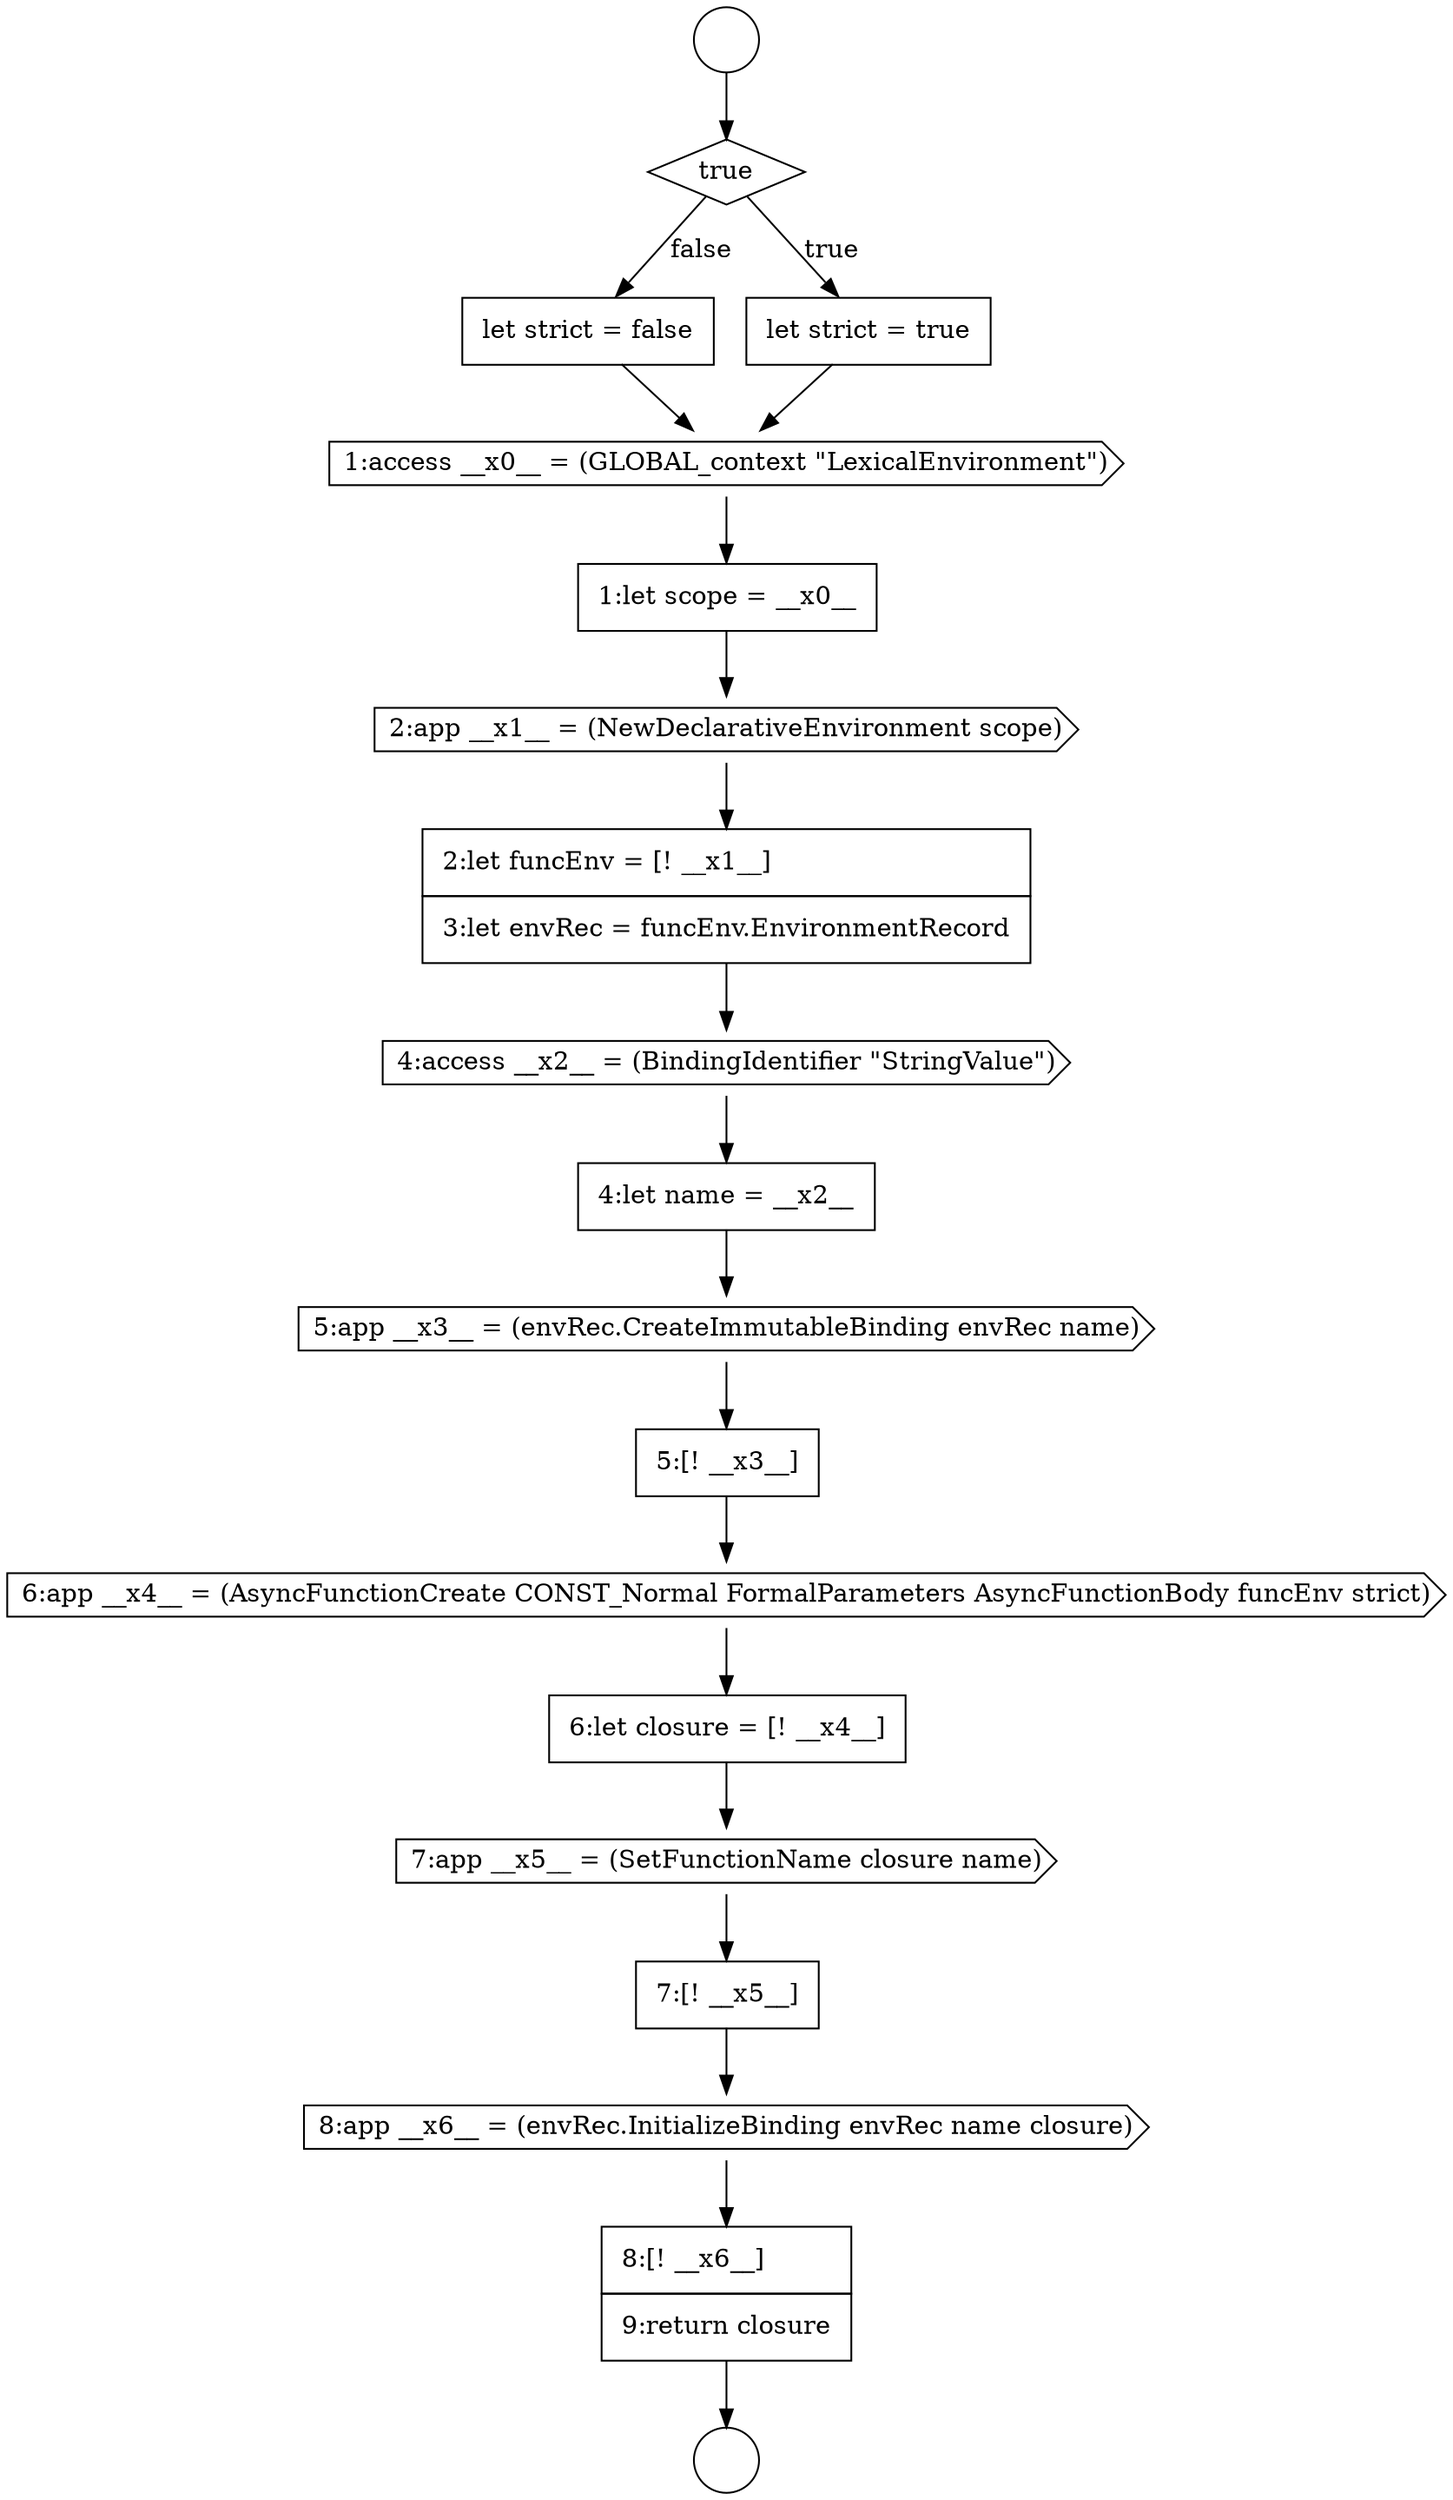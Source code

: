 digraph {
  node8748 [shape=none, margin=0, label=<<font color="black">
    <table border="0" cellborder="1" cellspacing="0" cellpadding="10">
      <tr><td align="left">6:let closure = [! __x4__]</td></tr>
    </table>
  </font>> color="black" fillcolor="white" style=filled]
  node8738 [shape=none, margin=0, label=<<font color="black">
    <table border="0" cellborder="1" cellspacing="0" cellpadding="10">
      <tr><td align="left">let strict = false</td></tr>
    </table>
  </font>> color="black" fillcolor="white" style=filled]
  node8742 [shape=none, margin=0, label=<<font color="black">
    <table border="0" cellborder="1" cellspacing="0" cellpadding="10">
      <tr><td align="left">2:let funcEnv = [! __x1__]</td></tr>
      <tr><td align="left">3:let envRec = funcEnv.EnvironmentRecord</td></tr>
    </table>
  </font>> color="black" fillcolor="white" style=filled]
  node8751 [shape=cds, label=<<font color="black">8:app __x6__ = (envRec.InitializeBinding envRec name closure)</font>> color="black" fillcolor="white" style=filled]
  node8746 [shape=none, margin=0, label=<<font color="black">
    <table border="0" cellborder="1" cellspacing="0" cellpadding="10">
      <tr><td align="left">5:[! __x3__]</td></tr>
    </table>
  </font>> color="black" fillcolor="white" style=filled]
  node8736 [shape=diamond, label=<<font color="black">true</font>> color="black" fillcolor="white" style=filled]
  node8743 [shape=cds, label=<<font color="black">4:access __x2__ = (BindingIdentifier &quot;StringValue&quot;)</font>> color="black" fillcolor="white" style=filled]
  node8739 [shape=cds, label=<<font color="black">1:access __x0__ = (GLOBAL_context &quot;LexicalEnvironment&quot;)</font>> color="black" fillcolor="white" style=filled]
  node8740 [shape=none, margin=0, label=<<font color="black">
    <table border="0" cellborder="1" cellspacing="0" cellpadding="10">
      <tr><td align="left">1:let scope = __x0__</td></tr>
    </table>
  </font>> color="black" fillcolor="white" style=filled]
  node8745 [shape=cds, label=<<font color="black">5:app __x3__ = (envRec.CreateImmutableBinding envRec name)</font>> color="black" fillcolor="white" style=filled]
  node8744 [shape=none, margin=0, label=<<font color="black">
    <table border="0" cellborder="1" cellspacing="0" cellpadding="10">
      <tr><td align="left">4:let name = __x2__</td></tr>
    </table>
  </font>> color="black" fillcolor="white" style=filled]
  node8734 [shape=circle label=" " color="black" fillcolor="white" style=filled]
  node8749 [shape=cds, label=<<font color="black">7:app __x5__ = (SetFunctionName closure name)</font>> color="black" fillcolor="white" style=filled]
  node8737 [shape=none, margin=0, label=<<font color="black">
    <table border="0" cellborder="1" cellspacing="0" cellpadding="10">
      <tr><td align="left">let strict = true</td></tr>
    </table>
  </font>> color="black" fillcolor="white" style=filled]
  node8741 [shape=cds, label=<<font color="black">2:app __x1__ = (NewDeclarativeEnvironment scope)</font>> color="black" fillcolor="white" style=filled]
  node8747 [shape=cds, label=<<font color="black">6:app __x4__ = (AsyncFunctionCreate CONST_Normal FormalParameters AsyncFunctionBody funcEnv strict)</font>> color="black" fillcolor="white" style=filled]
  node8752 [shape=none, margin=0, label=<<font color="black">
    <table border="0" cellborder="1" cellspacing="0" cellpadding="10">
      <tr><td align="left">8:[! __x6__]</td></tr>
      <tr><td align="left">9:return closure</td></tr>
    </table>
  </font>> color="black" fillcolor="white" style=filled]
  node8735 [shape=circle label=" " color="black" fillcolor="white" style=filled]
  node8750 [shape=none, margin=0, label=<<font color="black">
    <table border="0" cellborder="1" cellspacing="0" cellpadding="10">
      <tr><td align="left">7:[! __x5__]</td></tr>
    </table>
  </font>> color="black" fillcolor="white" style=filled]
  node8744 -> node8745 [ color="black"]
  node8749 -> node8750 [ color="black"]
  node8745 -> node8746 [ color="black"]
  node8750 -> node8751 [ color="black"]
  node8737 -> node8739 [ color="black"]
  node8752 -> node8735 [ color="black"]
  node8739 -> node8740 [ color="black"]
  node8743 -> node8744 [ color="black"]
  node8738 -> node8739 [ color="black"]
  node8751 -> node8752 [ color="black"]
  node8742 -> node8743 [ color="black"]
  node8741 -> node8742 [ color="black"]
  node8740 -> node8741 [ color="black"]
  node8747 -> node8748 [ color="black"]
  node8746 -> node8747 [ color="black"]
  node8748 -> node8749 [ color="black"]
  node8736 -> node8737 [label=<<font color="black">true</font>> color="black"]
  node8736 -> node8738 [label=<<font color="black">false</font>> color="black"]
  node8734 -> node8736 [ color="black"]
}
